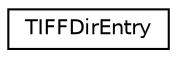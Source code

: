 digraph "Graphical Class Hierarchy"
{
  edge [fontname="Helvetica",fontsize="10",labelfontname="Helvetica",labelfontsize="10"];
  node [fontname="Helvetica",fontsize="10",shape=record];
  rankdir="LR";
  Node1 [label="TIFFDirEntry",height=0.2,width=0.4,color="black", fillcolor="white", style="filled",URL="$struct_t_i_f_f_dir_entry.html"];
}
